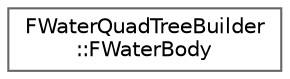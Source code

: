 digraph "Graphical Class Hierarchy"
{
 // INTERACTIVE_SVG=YES
 // LATEX_PDF_SIZE
  bgcolor="transparent";
  edge [fontname=Helvetica,fontsize=10,labelfontname=Helvetica,labelfontsize=10];
  node [fontname=Helvetica,fontsize=10,shape=box,height=0.2,width=0.4];
  rankdir="LR";
  Node0 [id="Node000000",label="FWaterQuadTreeBuilder\l::FWaterBody",height=0.2,width=0.4,color="grey40", fillcolor="white", style="filled",URL="$d1/d37/structFWaterQuadTreeBuilder_1_1FWaterBody.html",tooltip=" "];
}
